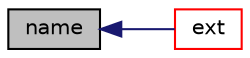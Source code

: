 digraph "name"
{
  bgcolor="transparent";
  edge [fontname="Helvetica",fontsize="10",labelfontname="Helvetica",labelfontsize="10"];
  node [fontname="Helvetica",fontsize="10",shape=record];
  rankdir="LR";
  Node1 [label="name",height=0.2,width=0.4,color="black", fillcolor="grey75", style="filled" fontcolor="black"];
  Node1 -> Node2 [dir="back",color="midnightblue",fontsize="10",style="solid",fontname="Helvetica"];
  Node2 [label="ext",height=0.2,width=0.4,color="red",URL="$classFoam_1_1fileName.html#a949d8ddb08ad72e81d850c28f9c3abfc",tooltip="Return file name extension (part after last .) "];
}
